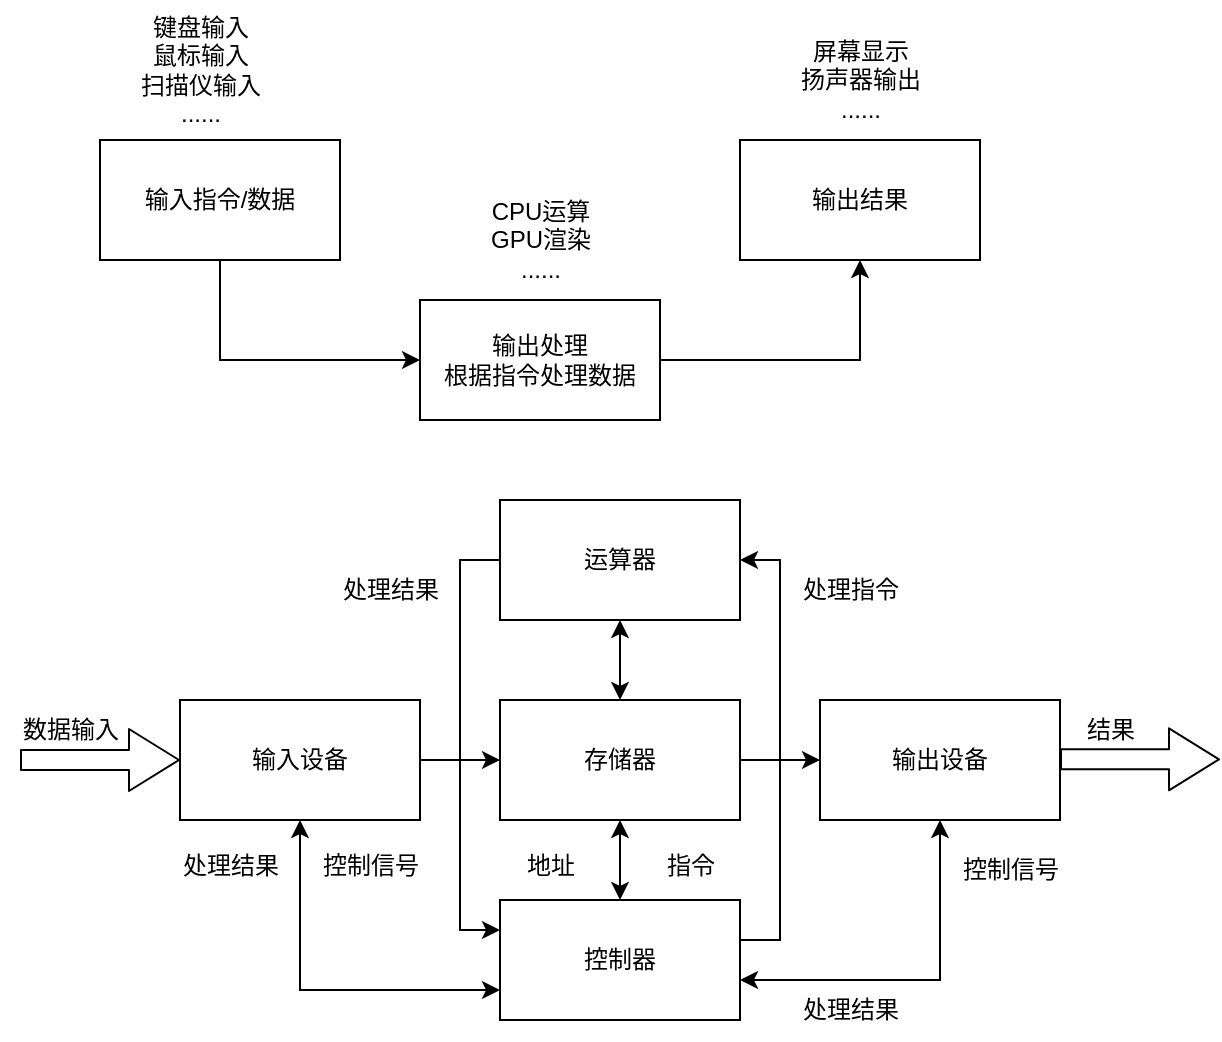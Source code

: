 <mxfile version="26.0.4">
  <diagram name="第 1 页" id="SURr1TtjWjjSJ12aDri0">
    <mxGraphModel dx="631" dy="570" grid="1" gridSize="10" guides="1" tooltips="1" connect="1" arrows="1" fold="1" page="1" pageScale="1" pageWidth="827" pageHeight="1169" math="0" shadow="0">
      <root>
        <mxCell id="0" />
        <mxCell id="1" parent="0" />
        <mxCell id="EL1DB7igVv2I7l6E-Yy5-3" value="" style="edgeStyle=orthogonalEdgeStyle;rounded=0;orthogonalLoop=1;jettySize=auto;html=1;" edge="1" parent="1" source="EL1DB7igVv2I7l6E-Yy5-1" target="EL1DB7igVv2I7l6E-Yy5-2">
          <mxGeometry relative="1" as="geometry">
            <Array as="points">
              <mxPoint x="140" y="430" />
            </Array>
          </mxGeometry>
        </mxCell>
        <mxCell id="EL1DB7igVv2I7l6E-Yy5-1" value="输入指令/数据" style="whiteSpace=wrap;html=1;" vertex="1" parent="1">
          <mxGeometry x="80" y="320" width="120" height="60" as="geometry" />
        </mxCell>
        <mxCell id="EL1DB7igVv2I7l6E-Yy5-5" value="" style="edgeStyle=orthogonalEdgeStyle;rounded=0;orthogonalLoop=1;jettySize=auto;html=1;" edge="1" parent="1" source="EL1DB7igVv2I7l6E-Yy5-2" target="EL1DB7igVv2I7l6E-Yy5-4">
          <mxGeometry relative="1" as="geometry" />
        </mxCell>
        <mxCell id="EL1DB7igVv2I7l6E-Yy5-2" value="输出处理&lt;div&gt;根据指令处理数据&lt;/div&gt;" style="whiteSpace=wrap;html=1;" vertex="1" parent="1">
          <mxGeometry x="240" y="400" width="120" height="60" as="geometry" />
        </mxCell>
        <mxCell id="EL1DB7igVv2I7l6E-Yy5-4" value="输出结果" style="whiteSpace=wrap;html=1;" vertex="1" parent="1">
          <mxGeometry x="400" y="320" width="120" height="60" as="geometry" />
        </mxCell>
        <mxCell id="EL1DB7igVv2I7l6E-Yy5-6" value="键盘输入&lt;div&gt;鼠标输入&lt;/div&gt;&lt;div&gt;扫描仪输入&lt;/div&gt;&lt;div&gt;......&lt;/div&gt;" style="text;html=1;align=center;verticalAlign=middle;resizable=0;points=[];autosize=1;strokeColor=none;fillColor=none;" vertex="1" parent="1">
          <mxGeometry x="90" y="250" width="80" height="70" as="geometry" />
        </mxCell>
        <mxCell id="EL1DB7igVv2I7l6E-Yy5-7" value="CPU运算&lt;div&gt;GPU渲染&lt;/div&gt;&lt;div&gt;......&lt;/div&gt;" style="text;html=1;align=center;verticalAlign=middle;resizable=0;points=[];autosize=1;strokeColor=none;fillColor=none;" vertex="1" parent="1">
          <mxGeometry x="265" y="340" width="70" height="60" as="geometry" />
        </mxCell>
        <mxCell id="EL1DB7igVv2I7l6E-Yy5-8" value="屏幕显示&lt;div&gt;扬声器输出&lt;/div&gt;&lt;div&gt;......&lt;/div&gt;" style="text;html=1;align=center;verticalAlign=middle;resizable=0;points=[];autosize=1;strokeColor=none;fillColor=none;" vertex="1" parent="1">
          <mxGeometry x="420" y="260" width="80" height="60" as="geometry" />
        </mxCell>
        <mxCell id="EL1DB7igVv2I7l6E-Yy5-14" value="" style="edgeStyle=orthogonalEdgeStyle;rounded=0;orthogonalLoop=1;jettySize=auto;html=1;" edge="1" parent="1" source="EL1DB7igVv2I7l6E-Yy5-9" target="EL1DB7igVv2I7l6E-Yy5-10">
          <mxGeometry relative="1" as="geometry" />
        </mxCell>
        <mxCell id="EL1DB7igVv2I7l6E-Yy5-33" style="edgeStyle=orthogonalEdgeStyle;rounded=0;orthogonalLoop=1;jettySize=auto;html=1;entryX=0;entryY=0.75;entryDx=0;entryDy=0;startArrow=classic;startFill=1;" edge="1" parent="1" source="EL1DB7igVv2I7l6E-Yy5-9" target="EL1DB7igVv2I7l6E-Yy5-13">
          <mxGeometry relative="1" as="geometry">
            <Array as="points">
              <mxPoint x="180" y="745" />
            </Array>
          </mxGeometry>
        </mxCell>
        <mxCell id="EL1DB7igVv2I7l6E-Yy5-9" value="输入设备" style="whiteSpace=wrap;html=1;" vertex="1" parent="1">
          <mxGeometry x="120" y="600" width="120" height="60" as="geometry" />
        </mxCell>
        <mxCell id="EL1DB7igVv2I7l6E-Yy5-15" value="" style="edgeStyle=orthogonalEdgeStyle;rounded=0;orthogonalLoop=1;jettySize=auto;html=1;" edge="1" parent="1" source="EL1DB7igVv2I7l6E-Yy5-10" target="EL1DB7igVv2I7l6E-Yy5-11">
          <mxGeometry relative="1" as="geometry" />
        </mxCell>
        <mxCell id="EL1DB7igVv2I7l6E-Yy5-23" value="" style="edgeStyle=orthogonalEdgeStyle;rounded=0;orthogonalLoop=1;jettySize=auto;html=1;startArrow=classic;startFill=1;" edge="1" parent="1" source="EL1DB7igVv2I7l6E-Yy5-10" target="EL1DB7igVv2I7l6E-Yy5-13">
          <mxGeometry relative="1" as="geometry" />
        </mxCell>
        <mxCell id="EL1DB7igVv2I7l6E-Yy5-10" value="存储器" style="whiteSpace=wrap;html=1;" vertex="1" parent="1">
          <mxGeometry x="280" y="600" width="120" height="60" as="geometry" />
        </mxCell>
        <mxCell id="EL1DB7igVv2I7l6E-Yy5-11" value="输出设备" style="whiteSpace=wrap;html=1;" vertex="1" parent="1">
          <mxGeometry x="440" y="600" width="120" height="60" as="geometry" />
        </mxCell>
        <mxCell id="EL1DB7igVv2I7l6E-Yy5-22" value="" style="edgeStyle=orthogonalEdgeStyle;rounded=0;orthogonalLoop=1;jettySize=auto;html=1;startArrow=classic;startFill=1;" edge="1" parent="1" source="EL1DB7igVv2I7l6E-Yy5-12" target="EL1DB7igVv2I7l6E-Yy5-10">
          <mxGeometry relative="1" as="geometry" />
        </mxCell>
        <mxCell id="EL1DB7igVv2I7l6E-Yy5-29" style="edgeStyle=orthogonalEdgeStyle;rounded=0;orthogonalLoop=1;jettySize=auto;html=1;entryX=0;entryY=0.25;entryDx=0;entryDy=0;" edge="1" parent="1" source="EL1DB7igVv2I7l6E-Yy5-12" target="EL1DB7igVv2I7l6E-Yy5-13">
          <mxGeometry relative="1" as="geometry">
            <Array as="points">
              <mxPoint x="260" y="530" />
              <mxPoint x="260" y="715" />
            </Array>
          </mxGeometry>
        </mxCell>
        <mxCell id="EL1DB7igVv2I7l6E-Yy5-12" value="运算器" style="whiteSpace=wrap;html=1;" vertex="1" parent="1">
          <mxGeometry x="280" y="500" width="120" height="60" as="geometry" />
        </mxCell>
        <mxCell id="EL1DB7igVv2I7l6E-Yy5-26" style="edgeStyle=orthogonalEdgeStyle;rounded=0;orthogonalLoop=1;jettySize=auto;html=1;entryX=1;entryY=0.5;entryDx=0;entryDy=0;" edge="1" parent="1" source="EL1DB7igVv2I7l6E-Yy5-13" target="EL1DB7igVv2I7l6E-Yy5-12">
          <mxGeometry relative="1" as="geometry">
            <Array as="points">
              <mxPoint x="420" y="720" />
              <mxPoint x="420" y="530" />
            </Array>
          </mxGeometry>
        </mxCell>
        <mxCell id="EL1DB7igVv2I7l6E-Yy5-31" style="edgeStyle=orthogonalEdgeStyle;rounded=0;orthogonalLoop=1;jettySize=auto;html=1;entryX=0.5;entryY=1;entryDx=0;entryDy=0;startArrow=classic;startFill=1;" edge="1" parent="1" source="EL1DB7igVv2I7l6E-Yy5-13" target="EL1DB7igVv2I7l6E-Yy5-11">
          <mxGeometry relative="1" as="geometry">
            <Array as="points">
              <mxPoint x="500" y="740" />
            </Array>
          </mxGeometry>
        </mxCell>
        <mxCell id="EL1DB7igVv2I7l6E-Yy5-13" value="控制器" style="whiteSpace=wrap;html=1;" vertex="1" parent="1">
          <mxGeometry x="280" y="700" width="120" height="60" as="geometry" />
        </mxCell>
        <mxCell id="EL1DB7igVv2I7l6E-Yy5-16" value="数据输入" style="text;html=1;align=center;verticalAlign=middle;resizable=0;points=[];autosize=1;strokeColor=none;fillColor=none;" vertex="1" parent="1">
          <mxGeometry x="30" y="600" width="70" height="30" as="geometry" />
        </mxCell>
        <mxCell id="EL1DB7igVv2I7l6E-Yy5-17" value="结果" style="text;html=1;align=center;verticalAlign=middle;resizable=0;points=[];autosize=1;strokeColor=none;fillColor=none;" vertex="1" parent="1">
          <mxGeometry x="560" y="600" width="50" height="30" as="geometry" />
        </mxCell>
        <mxCell id="EL1DB7igVv2I7l6E-Yy5-19" value="" style="edgeStyle=none;orthogonalLoop=1;jettySize=auto;html=1;shape=flexArrow;rounded=1;startSize=8;endSize=8;" edge="1" parent="1">
          <mxGeometry width="100" relative="1" as="geometry">
            <mxPoint x="40" y="630" as="sourcePoint" />
            <mxPoint x="120" y="630" as="targetPoint" />
            <Array as="points" />
          </mxGeometry>
        </mxCell>
        <mxCell id="EL1DB7igVv2I7l6E-Yy5-20" value="" style="edgeStyle=none;orthogonalLoop=1;jettySize=auto;html=1;shape=flexArrow;rounded=1;startSize=8;endSize=8;" edge="1" parent="1">
          <mxGeometry width="100" relative="1" as="geometry">
            <mxPoint x="560" y="629.66" as="sourcePoint" />
            <mxPoint x="640" y="629.66" as="targetPoint" />
            <Array as="points" />
          </mxGeometry>
        </mxCell>
        <mxCell id="EL1DB7igVv2I7l6E-Yy5-24" value="地址" style="text;html=1;align=center;verticalAlign=middle;resizable=0;points=[];autosize=1;strokeColor=none;fillColor=none;" vertex="1" parent="1">
          <mxGeometry x="280" y="668" width="50" height="30" as="geometry" />
        </mxCell>
        <mxCell id="EL1DB7igVv2I7l6E-Yy5-25" value="指令" style="text;html=1;align=center;verticalAlign=middle;resizable=0;points=[];autosize=1;strokeColor=none;fillColor=none;" vertex="1" parent="1">
          <mxGeometry x="350" y="668" width="50" height="30" as="geometry" />
        </mxCell>
        <mxCell id="EL1DB7igVv2I7l6E-Yy5-27" value="处理指令" style="text;html=1;align=center;verticalAlign=middle;resizable=0;points=[];autosize=1;strokeColor=none;fillColor=none;" vertex="1" parent="1">
          <mxGeometry x="420" y="530" width="70" height="30" as="geometry" />
        </mxCell>
        <mxCell id="EL1DB7igVv2I7l6E-Yy5-30" value="处理结果" style="text;html=1;align=center;verticalAlign=middle;resizable=0;points=[];autosize=1;strokeColor=none;fillColor=none;" vertex="1" parent="1">
          <mxGeometry x="190" y="530" width="70" height="30" as="geometry" />
        </mxCell>
        <mxCell id="EL1DB7igVv2I7l6E-Yy5-32" value="控制信号" style="text;html=1;align=center;verticalAlign=middle;resizable=0;points=[];autosize=1;strokeColor=none;fillColor=none;" vertex="1" parent="1">
          <mxGeometry x="500" y="670" width="70" height="30" as="geometry" />
        </mxCell>
        <mxCell id="EL1DB7igVv2I7l6E-Yy5-34" value="控制信号" style="text;html=1;align=center;verticalAlign=middle;resizable=0;points=[];autosize=1;strokeColor=none;fillColor=none;" vertex="1" parent="1">
          <mxGeometry x="180" y="668" width="70" height="30" as="geometry" />
        </mxCell>
        <mxCell id="EL1DB7igVv2I7l6E-Yy5-35" value="处理结果" style="text;html=1;align=center;verticalAlign=middle;resizable=0;points=[];autosize=1;strokeColor=none;fillColor=none;" vertex="1" parent="1">
          <mxGeometry x="110" y="668" width="70" height="30" as="geometry" />
        </mxCell>
        <mxCell id="EL1DB7igVv2I7l6E-Yy5-36" value="处理结果" style="text;html=1;align=center;verticalAlign=middle;resizable=0;points=[];autosize=1;strokeColor=none;fillColor=none;" vertex="1" parent="1">
          <mxGeometry x="420" y="740" width="70" height="30" as="geometry" />
        </mxCell>
      </root>
    </mxGraphModel>
  </diagram>
</mxfile>
